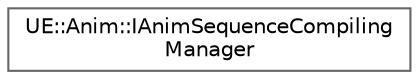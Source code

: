digraph "Graphical Class Hierarchy"
{
 // INTERACTIVE_SVG=YES
 // LATEX_PDF_SIZE
  bgcolor="transparent";
  edge [fontname=Helvetica,fontsize=10,labelfontname=Helvetica,labelfontsize=10];
  node [fontname=Helvetica,fontsize=10,shape=box,height=0.2,width=0.4];
  rankdir="LR";
  Node0 [id="Node000000",label="UE::Anim::IAnimSequenceCompiling\lManager",height=0.2,width=0.4,color="grey40", fillcolor="white", style="filled",URL="$d1/dd4/classUE_1_1Anim_1_1IAnimSequenceCompilingManager.html",tooltip=" "];
}
